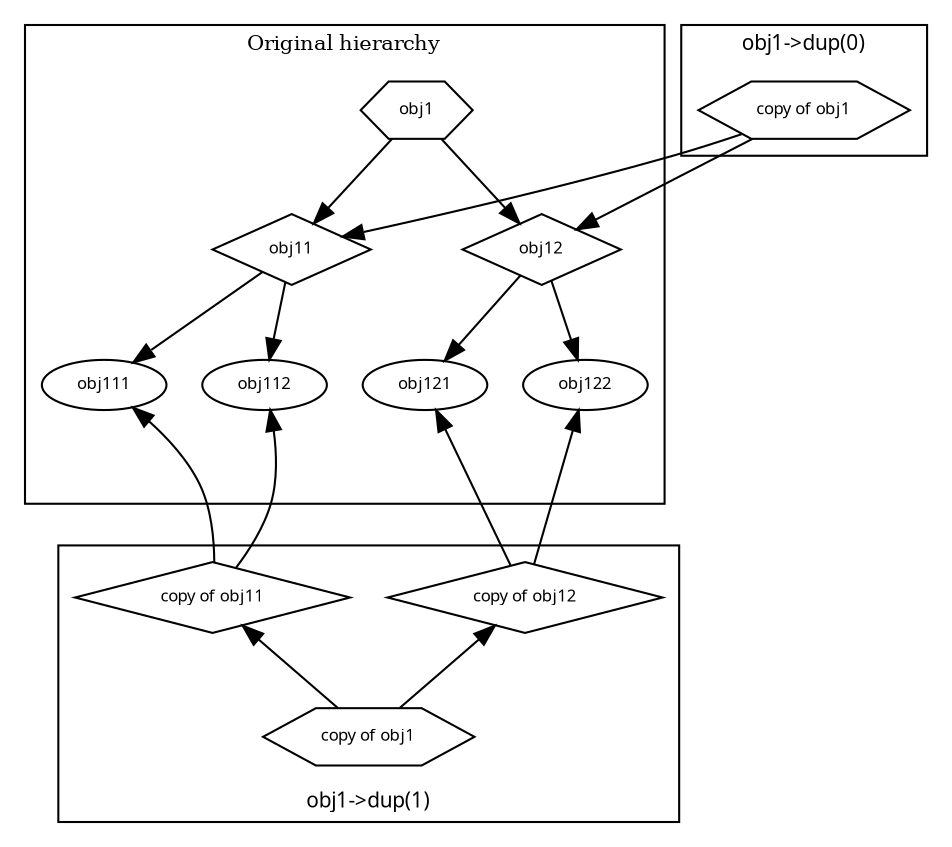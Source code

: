 //
// figs/dup.dot
//

digraph dup
{
	node[fontname=TYPEWRITER,fontsize=8,width=0,height=0];
	graph[fontsize=10];

	subgraph cluster_orig
	{	label="Original hierarchy";

		obj1[shape=hexagon];

		obj11[shape=diamond];
		obj12[shape=diamond];

		obj111;
		obj112;

		obj121;
		obj122;

		invisible[label="",shape=circle,style=invis,width=0,height=0,fixedsize=true];

		obj1	-> obj11;
		obj1	-> obj12;

		obj11	-> obj111;
		obj11	-> obj112;

		obj12	-> obj121;
		obj12	-> obj122;

		obj111	-> invisible[style=invis];
		obj112	-> invisible[style=invis]
		obj121	-> invisible[style=invis];
		obj122	-> invisible[style=invis];
	}

	subgraph cluster_dup_0
	{	label="obj1->dup(0)";
		fontname=TYPEWRITER_BOLD;

		obj2[label="copy of obj1",shape=hexagon];
		obj2	-> obj11;
		obj2	-> obj12;
	}

	subgraph cluster_dup_1
	{	label="obj1->dup(1)"; labelloc=b;
		fontname=TYPEWRITER_BOLD;

		obj3[label="copy of obj1",shape=hexagon];

		obj31[label="copy of obj11",shape=diamond];
		obj32[label="copy of obj12",shape=diamond];

		invisible -> obj31[style=invis];
		invisible -> obj32[style=invis];

		obj31	-> obj3[dir=back];
		obj32	-> obj3[dir=back];

		obj111	-> obj31[dir=back];
		obj112	-> obj31[dir=back];

		obj121	-> obj32[dir=back];
		obj122	-> obj32[dir=back];
	}
}

// End of figs/dup.dot

